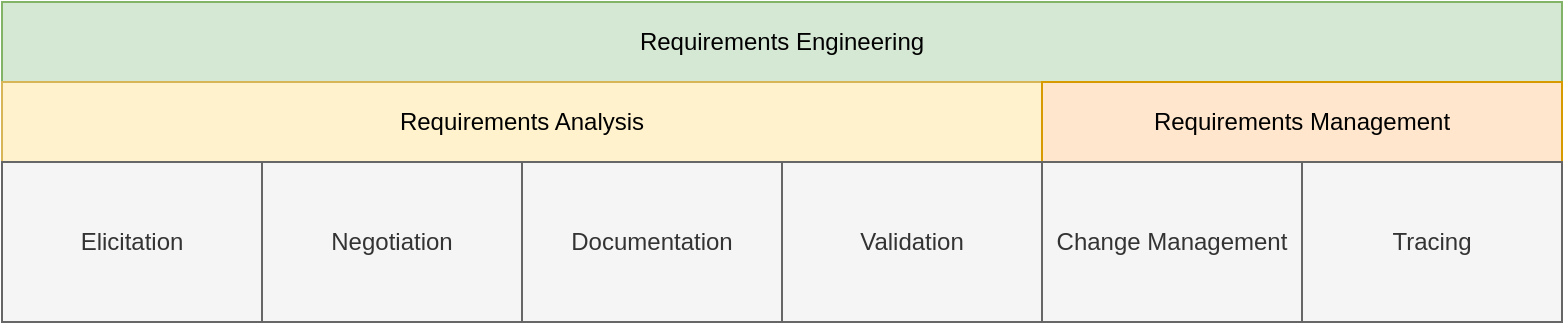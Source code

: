 <mxfile version="16.5.3" type="device"><diagram id="uH9laZ2BYaCbSZxFIPJi" name="Page-1"><mxGraphModel dx="1330" dy="778" grid="1" gridSize="10" guides="1" tooltips="1" connect="1" arrows="1" fold="1" page="1" pageScale="1" pageWidth="850" pageHeight="1100" math="1" shadow="0"><root><mxCell id="0"/><mxCell id="1" parent="0"/><mxCell id="9A-niqR-z_6OYvVliehp-81" value="Requirements Engineering" style="rounded=0;whiteSpace=wrap;html=1;fillColor=#d5e8d4;strokeColor=#82b366;" parent="1" vertex="1"><mxGeometry x="35" y="80" width="780" height="40" as="geometry"/></mxCell><mxCell id="9A-niqR-z_6OYvVliehp-82" value="Requirements Analysis" style="rounded=0;whiteSpace=wrap;html=1;fillColor=#fff2cc;strokeColor=#d6b656;" parent="1" vertex="1"><mxGeometry x="35" y="120" width="520" height="40" as="geometry"/></mxCell><mxCell id="9A-niqR-z_6OYvVliehp-83" value="Requirements Management" style="rounded=0;whiteSpace=wrap;html=1;fillColor=#ffe6cc;strokeColor=#d79b00;" parent="1" vertex="1"><mxGeometry x="555" y="120" width="260" height="40" as="geometry"/></mxCell><mxCell id="9A-niqR-z_6OYvVliehp-84" value="Elicitation" style="rounded=0;whiteSpace=wrap;html=1;fillColor=#f5f5f5;fontColor=#333333;strokeColor=#666666;" parent="1" vertex="1"><mxGeometry x="35" y="160" width="130" height="80" as="geometry"/></mxCell><mxCell id="9A-niqR-z_6OYvVliehp-85" value="Negotiation" style="rounded=0;whiteSpace=wrap;html=1;fillColor=#f5f5f5;fontColor=#333333;strokeColor=#666666;" parent="1" vertex="1"><mxGeometry x="165" y="160" width="130" height="80" as="geometry"/></mxCell><mxCell id="9A-niqR-z_6OYvVliehp-87" value="Validation" style="rounded=0;whiteSpace=wrap;html=1;fillColor=#f5f5f5;fontColor=#333333;strokeColor=#666666;" parent="1" vertex="1"><mxGeometry x="425" y="160" width="130" height="80" as="geometry"/></mxCell><mxCell id="9A-niqR-z_6OYvVliehp-88" value="Change Management" style="rounded=0;whiteSpace=wrap;html=1;fillColor=#f5f5f5;fontColor=#333333;strokeColor=#666666;" parent="1" vertex="1"><mxGeometry x="555" y="160" width="130" height="80" as="geometry"/></mxCell><mxCell id="9A-niqR-z_6OYvVliehp-89" value="Tracing" style="rounded=0;whiteSpace=wrap;html=1;fillColor=#f5f5f5;fontColor=#333333;strokeColor=#666666;" parent="1" vertex="1"><mxGeometry x="685" y="160" width="130" height="80" as="geometry"/></mxCell><mxCell id="9A-niqR-z_6OYvVliehp-90" value="Documentation" style="rounded=0;whiteSpace=wrap;html=1;fillColor=#f5f5f5;fontColor=#333333;strokeColor=#666666;" parent="1" vertex="1"><mxGeometry x="295" y="160" width="130" height="80" as="geometry"/></mxCell></root></mxGraphModel></diagram></mxfile>